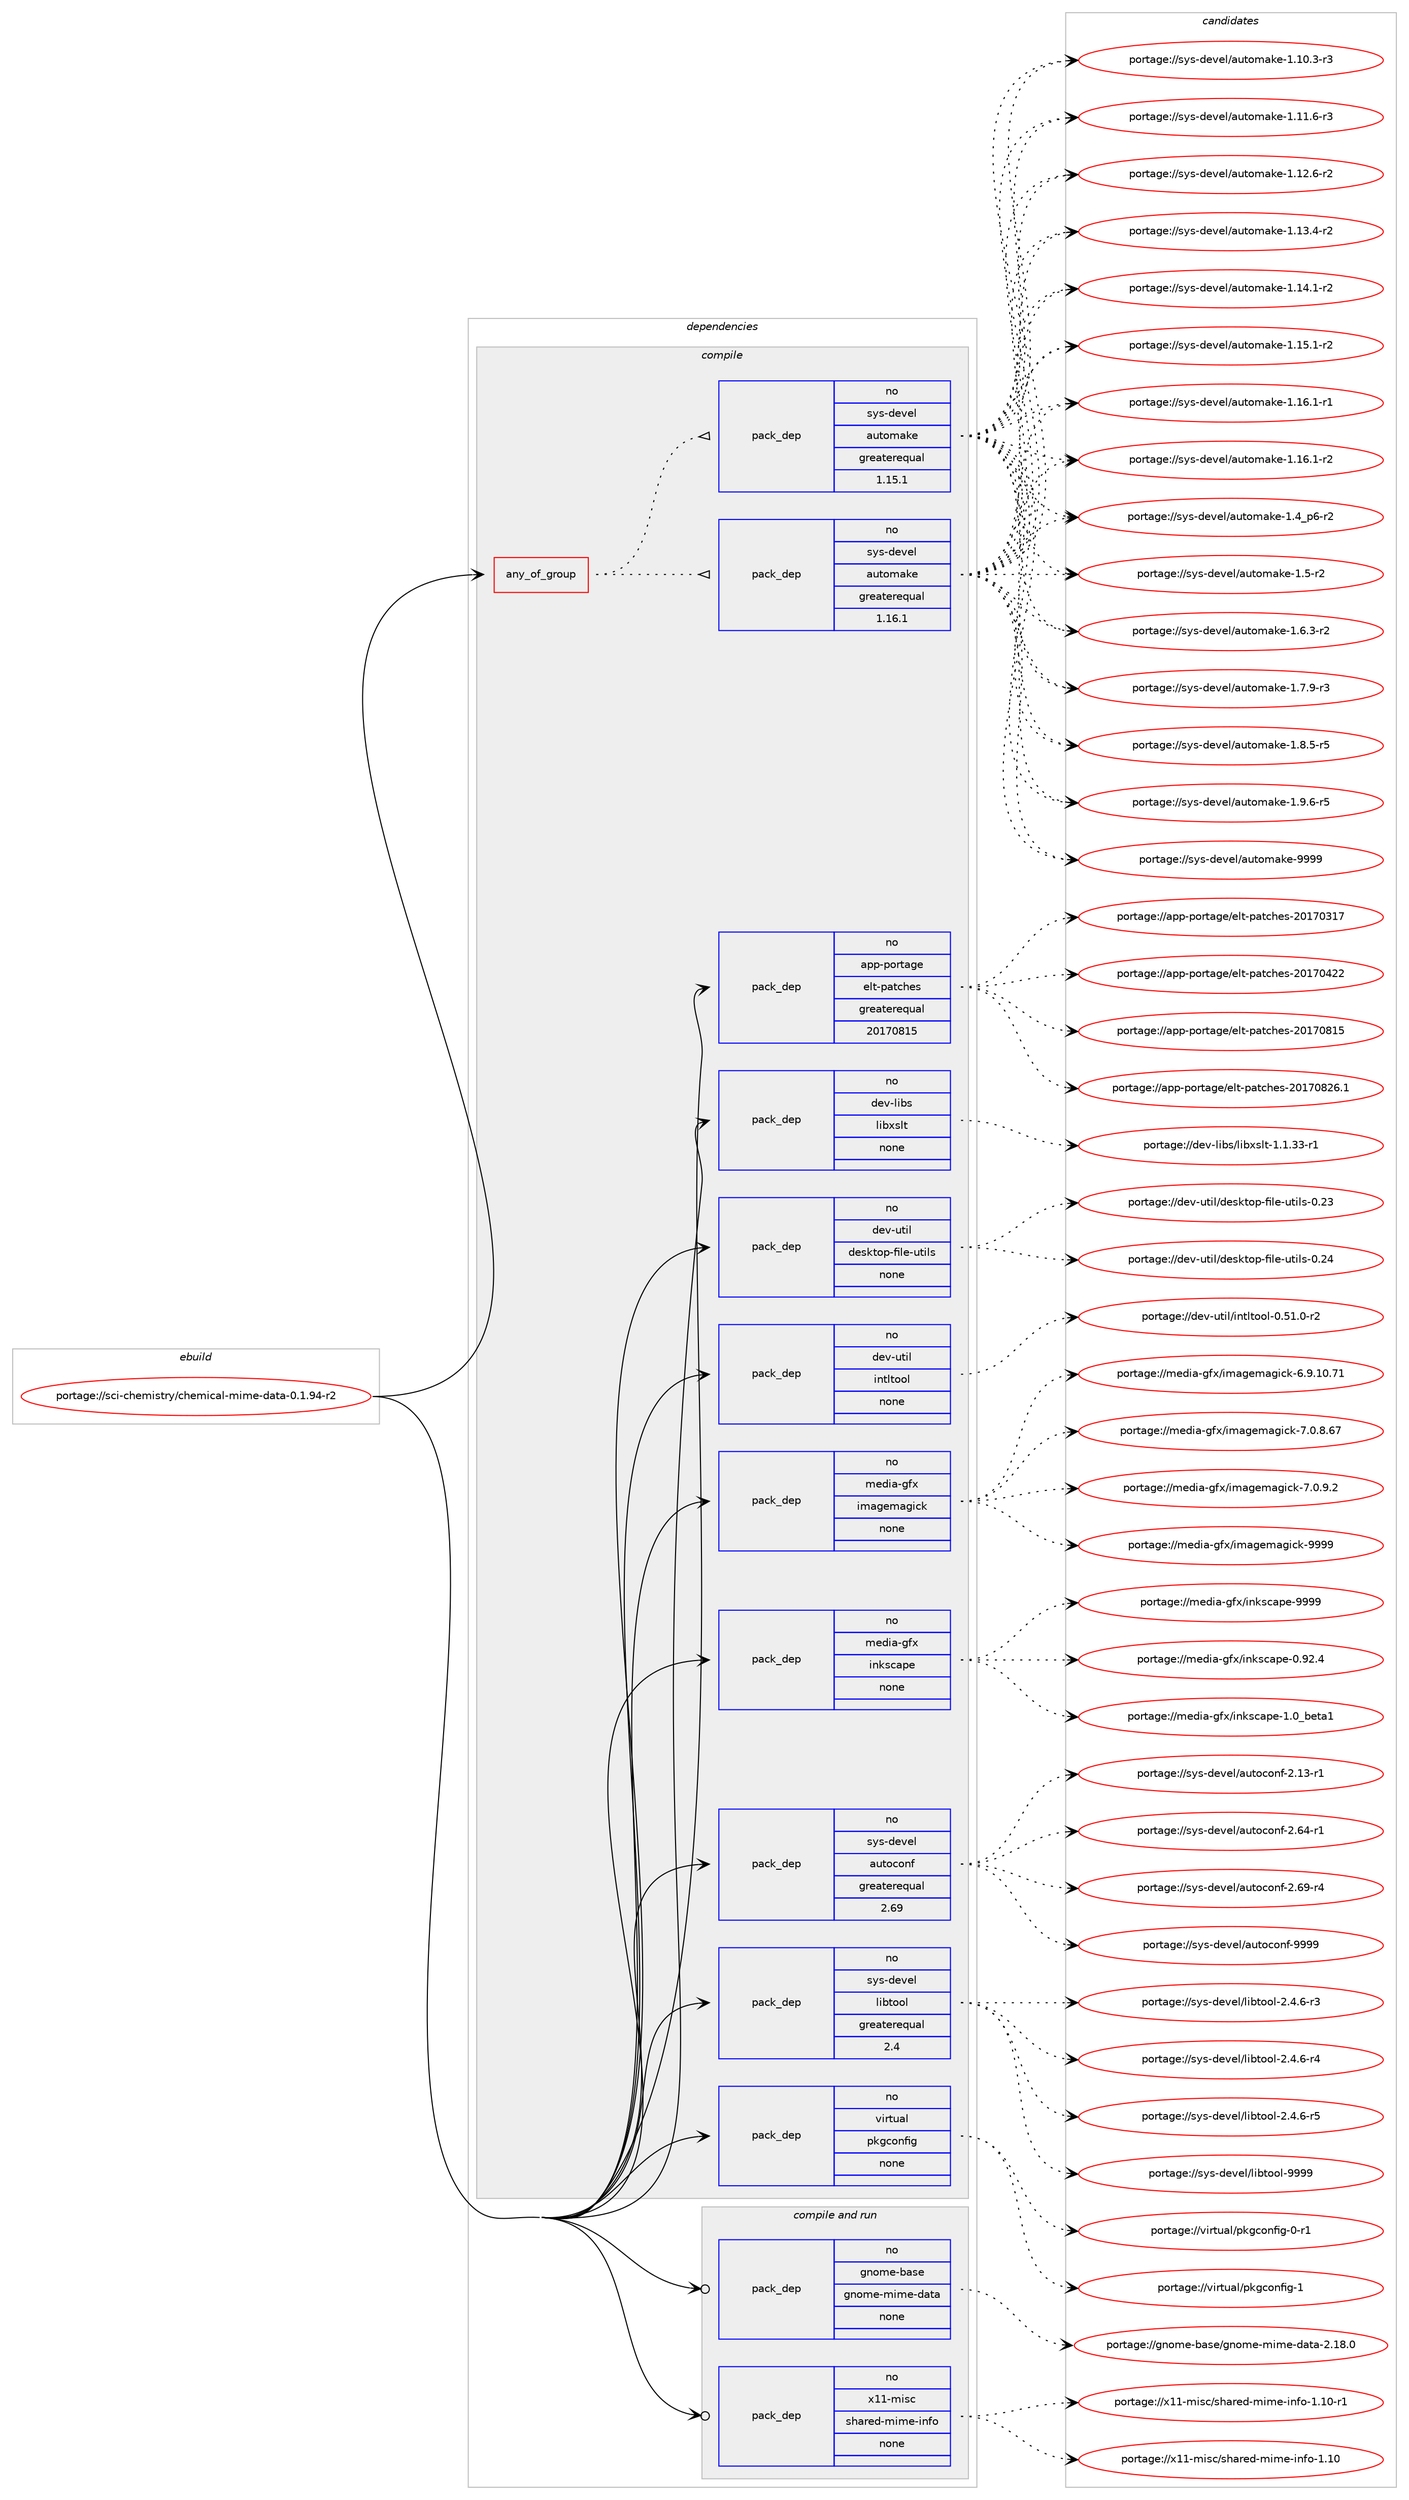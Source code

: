 digraph prolog {

# *************
# Graph options
# *************

newrank=true;
concentrate=true;
compound=true;
graph [rankdir=LR,fontname=Helvetica,fontsize=10,ranksep=1.5];#, ranksep=2.5, nodesep=0.2];
edge  [arrowhead=vee];
node  [fontname=Helvetica,fontsize=10];

# **********
# The ebuild
# **********

subgraph cluster_leftcol {
color=gray;
label=<<i>ebuild</i>>;
id [label="portage://sci-chemistry/chemical-mime-data-0.1.94-r2", color=red, width=4, href="../sci-chemistry/chemical-mime-data-0.1.94-r2.svg"];
}

# ****************
# The dependencies
# ****************

subgraph cluster_midcol {
color=gray;
label=<<i>dependencies</i>>;
subgraph cluster_compile {
fillcolor="#eeeeee";
style=filled;
label=<<i>compile</i>>;
subgraph any6309 {
dependency384245 [label=<<TABLE BORDER="0" CELLBORDER="1" CELLSPACING="0" CELLPADDING="4"><TR><TD CELLPADDING="10">any_of_group</TD></TR></TABLE>>, shape=none, color=red];subgraph pack282374 {
dependency384246 [label=<<TABLE BORDER="0" CELLBORDER="1" CELLSPACING="0" CELLPADDING="4" WIDTH="220"><TR><TD ROWSPAN="6" CELLPADDING="30">pack_dep</TD></TR><TR><TD WIDTH="110">no</TD></TR><TR><TD>sys-devel</TD></TR><TR><TD>automake</TD></TR><TR><TD>greaterequal</TD></TR><TR><TD>1.16.1</TD></TR></TABLE>>, shape=none, color=blue];
}
dependency384245:e -> dependency384246:w [weight=20,style="dotted",arrowhead="oinv"];
subgraph pack282375 {
dependency384247 [label=<<TABLE BORDER="0" CELLBORDER="1" CELLSPACING="0" CELLPADDING="4" WIDTH="220"><TR><TD ROWSPAN="6" CELLPADDING="30">pack_dep</TD></TR><TR><TD WIDTH="110">no</TD></TR><TR><TD>sys-devel</TD></TR><TR><TD>automake</TD></TR><TR><TD>greaterequal</TD></TR><TR><TD>1.15.1</TD></TR></TABLE>>, shape=none, color=blue];
}
dependency384245:e -> dependency384247:w [weight=20,style="dotted",arrowhead="oinv"];
}
id:e -> dependency384245:w [weight=20,style="solid",arrowhead="vee"];
subgraph pack282376 {
dependency384248 [label=<<TABLE BORDER="0" CELLBORDER="1" CELLSPACING="0" CELLPADDING="4" WIDTH="220"><TR><TD ROWSPAN="6" CELLPADDING="30">pack_dep</TD></TR><TR><TD WIDTH="110">no</TD></TR><TR><TD>app-portage</TD></TR><TR><TD>elt-patches</TD></TR><TR><TD>greaterequal</TD></TR><TR><TD>20170815</TD></TR></TABLE>>, shape=none, color=blue];
}
id:e -> dependency384248:w [weight=20,style="solid",arrowhead="vee"];
subgraph pack282377 {
dependency384249 [label=<<TABLE BORDER="0" CELLBORDER="1" CELLSPACING="0" CELLPADDING="4" WIDTH="220"><TR><TD ROWSPAN="6" CELLPADDING="30">pack_dep</TD></TR><TR><TD WIDTH="110">no</TD></TR><TR><TD>dev-libs</TD></TR><TR><TD>libxslt</TD></TR><TR><TD>none</TD></TR><TR><TD></TD></TR></TABLE>>, shape=none, color=blue];
}
id:e -> dependency384249:w [weight=20,style="solid",arrowhead="vee"];
subgraph pack282378 {
dependency384250 [label=<<TABLE BORDER="0" CELLBORDER="1" CELLSPACING="0" CELLPADDING="4" WIDTH="220"><TR><TD ROWSPAN="6" CELLPADDING="30">pack_dep</TD></TR><TR><TD WIDTH="110">no</TD></TR><TR><TD>dev-util</TD></TR><TR><TD>desktop-file-utils</TD></TR><TR><TD>none</TD></TR><TR><TD></TD></TR></TABLE>>, shape=none, color=blue];
}
id:e -> dependency384250:w [weight=20,style="solid",arrowhead="vee"];
subgraph pack282379 {
dependency384251 [label=<<TABLE BORDER="0" CELLBORDER="1" CELLSPACING="0" CELLPADDING="4" WIDTH="220"><TR><TD ROWSPAN="6" CELLPADDING="30">pack_dep</TD></TR><TR><TD WIDTH="110">no</TD></TR><TR><TD>dev-util</TD></TR><TR><TD>intltool</TD></TR><TR><TD>none</TD></TR><TR><TD></TD></TR></TABLE>>, shape=none, color=blue];
}
id:e -> dependency384251:w [weight=20,style="solid",arrowhead="vee"];
subgraph pack282380 {
dependency384252 [label=<<TABLE BORDER="0" CELLBORDER="1" CELLSPACING="0" CELLPADDING="4" WIDTH="220"><TR><TD ROWSPAN="6" CELLPADDING="30">pack_dep</TD></TR><TR><TD WIDTH="110">no</TD></TR><TR><TD>media-gfx</TD></TR><TR><TD>imagemagick</TD></TR><TR><TD>none</TD></TR><TR><TD></TD></TR></TABLE>>, shape=none, color=blue];
}
id:e -> dependency384252:w [weight=20,style="solid",arrowhead="vee"];
subgraph pack282381 {
dependency384253 [label=<<TABLE BORDER="0" CELLBORDER="1" CELLSPACING="0" CELLPADDING="4" WIDTH="220"><TR><TD ROWSPAN="6" CELLPADDING="30">pack_dep</TD></TR><TR><TD WIDTH="110">no</TD></TR><TR><TD>media-gfx</TD></TR><TR><TD>inkscape</TD></TR><TR><TD>none</TD></TR><TR><TD></TD></TR></TABLE>>, shape=none, color=blue];
}
id:e -> dependency384253:w [weight=20,style="solid",arrowhead="vee"];
subgraph pack282382 {
dependency384254 [label=<<TABLE BORDER="0" CELLBORDER="1" CELLSPACING="0" CELLPADDING="4" WIDTH="220"><TR><TD ROWSPAN="6" CELLPADDING="30">pack_dep</TD></TR><TR><TD WIDTH="110">no</TD></TR><TR><TD>sys-devel</TD></TR><TR><TD>autoconf</TD></TR><TR><TD>greaterequal</TD></TR><TR><TD>2.69</TD></TR></TABLE>>, shape=none, color=blue];
}
id:e -> dependency384254:w [weight=20,style="solid",arrowhead="vee"];
subgraph pack282383 {
dependency384255 [label=<<TABLE BORDER="0" CELLBORDER="1" CELLSPACING="0" CELLPADDING="4" WIDTH="220"><TR><TD ROWSPAN="6" CELLPADDING="30">pack_dep</TD></TR><TR><TD WIDTH="110">no</TD></TR><TR><TD>sys-devel</TD></TR><TR><TD>libtool</TD></TR><TR><TD>greaterequal</TD></TR><TR><TD>2.4</TD></TR></TABLE>>, shape=none, color=blue];
}
id:e -> dependency384255:w [weight=20,style="solid",arrowhead="vee"];
subgraph pack282384 {
dependency384256 [label=<<TABLE BORDER="0" CELLBORDER="1" CELLSPACING="0" CELLPADDING="4" WIDTH="220"><TR><TD ROWSPAN="6" CELLPADDING="30">pack_dep</TD></TR><TR><TD WIDTH="110">no</TD></TR><TR><TD>virtual</TD></TR><TR><TD>pkgconfig</TD></TR><TR><TD>none</TD></TR><TR><TD></TD></TR></TABLE>>, shape=none, color=blue];
}
id:e -> dependency384256:w [weight=20,style="solid",arrowhead="vee"];
}
subgraph cluster_compileandrun {
fillcolor="#eeeeee";
style=filled;
label=<<i>compile and run</i>>;
subgraph pack282385 {
dependency384257 [label=<<TABLE BORDER="0" CELLBORDER="1" CELLSPACING="0" CELLPADDING="4" WIDTH="220"><TR><TD ROWSPAN="6" CELLPADDING="30">pack_dep</TD></TR><TR><TD WIDTH="110">no</TD></TR><TR><TD>gnome-base</TD></TR><TR><TD>gnome-mime-data</TD></TR><TR><TD>none</TD></TR><TR><TD></TD></TR></TABLE>>, shape=none, color=blue];
}
id:e -> dependency384257:w [weight=20,style="solid",arrowhead="odotvee"];
subgraph pack282386 {
dependency384258 [label=<<TABLE BORDER="0" CELLBORDER="1" CELLSPACING="0" CELLPADDING="4" WIDTH="220"><TR><TD ROWSPAN="6" CELLPADDING="30">pack_dep</TD></TR><TR><TD WIDTH="110">no</TD></TR><TR><TD>x11-misc</TD></TR><TR><TD>shared-mime-info</TD></TR><TR><TD>none</TD></TR><TR><TD></TD></TR></TABLE>>, shape=none, color=blue];
}
id:e -> dependency384258:w [weight=20,style="solid",arrowhead="odotvee"];
}
subgraph cluster_run {
fillcolor="#eeeeee";
style=filled;
label=<<i>run</i>>;
}
}

# **************
# The candidates
# **************

subgraph cluster_choices {
rank=same;
color=gray;
label=<<i>candidates</i>>;

subgraph choice282374 {
color=black;
nodesep=1;
choiceportage11512111545100101118101108479711711611110997107101454946494846514511451 [label="portage://sys-devel/automake-1.10.3-r3", color=red, width=4,href="../sys-devel/automake-1.10.3-r3.svg"];
choiceportage11512111545100101118101108479711711611110997107101454946494946544511451 [label="portage://sys-devel/automake-1.11.6-r3", color=red, width=4,href="../sys-devel/automake-1.11.6-r3.svg"];
choiceportage11512111545100101118101108479711711611110997107101454946495046544511450 [label="portage://sys-devel/automake-1.12.6-r2", color=red, width=4,href="../sys-devel/automake-1.12.6-r2.svg"];
choiceportage11512111545100101118101108479711711611110997107101454946495146524511450 [label="portage://sys-devel/automake-1.13.4-r2", color=red, width=4,href="../sys-devel/automake-1.13.4-r2.svg"];
choiceportage11512111545100101118101108479711711611110997107101454946495246494511450 [label="portage://sys-devel/automake-1.14.1-r2", color=red, width=4,href="../sys-devel/automake-1.14.1-r2.svg"];
choiceportage11512111545100101118101108479711711611110997107101454946495346494511450 [label="portage://sys-devel/automake-1.15.1-r2", color=red, width=4,href="../sys-devel/automake-1.15.1-r2.svg"];
choiceportage11512111545100101118101108479711711611110997107101454946495446494511449 [label="portage://sys-devel/automake-1.16.1-r1", color=red, width=4,href="../sys-devel/automake-1.16.1-r1.svg"];
choiceportage11512111545100101118101108479711711611110997107101454946495446494511450 [label="portage://sys-devel/automake-1.16.1-r2", color=red, width=4,href="../sys-devel/automake-1.16.1-r2.svg"];
choiceportage115121115451001011181011084797117116111109971071014549465295112544511450 [label="portage://sys-devel/automake-1.4_p6-r2", color=red, width=4,href="../sys-devel/automake-1.4_p6-r2.svg"];
choiceportage11512111545100101118101108479711711611110997107101454946534511450 [label="portage://sys-devel/automake-1.5-r2", color=red, width=4,href="../sys-devel/automake-1.5-r2.svg"];
choiceportage115121115451001011181011084797117116111109971071014549465446514511450 [label="portage://sys-devel/automake-1.6.3-r2", color=red, width=4,href="../sys-devel/automake-1.6.3-r2.svg"];
choiceportage115121115451001011181011084797117116111109971071014549465546574511451 [label="portage://sys-devel/automake-1.7.9-r3", color=red, width=4,href="../sys-devel/automake-1.7.9-r3.svg"];
choiceportage115121115451001011181011084797117116111109971071014549465646534511453 [label="portage://sys-devel/automake-1.8.5-r5", color=red, width=4,href="../sys-devel/automake-1.8.5-r5.svg"];
choiceportage115121115451001011181011084797117116111109971071014549465746544511453 [label="portage://sys-devel/automake-1.9.6-r5", color=red, width=4,href="../sys-devel/automake-1.9.6-r5.svg"];
choiceportage115121115451001011181011084797117116111109971071014557575757 [label="portage://sys-devel/automake-9999", color=red, width=4,href="../sys-devel/automake-9999.svg"];
dependency384246:e -> choiceportage11512111545100101118101108479711711611110997107101454946494846514511451:w [style=dotted,weight="100"];
dependency384246:e -> choiceportage11512111545100101118101108479711711611110997107101454946494946544511451:w [style=dotted,weight="100"];
dependency384246:e -> choiceportage11512111545100101118101108479711711611110997107101454946495046544511450:w [style=dotted,weight="100"];
dependency384246:e -> choiceportage11512111545100101118101108479711711611110997107101454946495146524511450:w [style=dotted,weight="100"];
dependency384246:e -> choiceportage11512111545100101118101108479711711611110997107101454946495246494511450:w [style=dotted,weight="100"];
dependency384246:e -> choiceportage11512111545100101118101108479711711611110997107101454946495346494511450:w [style=dotted,weight="100"];
dependency384246:e -> choiceportage11512111545100101118101108479711711611110997107101454946495446494511449:w [style=dotted,weight="100"];
dependency384246:e -> choiceportage11512111545100101118101108479711711611110997107101454946495446494511450:w [style=dotted,weight="100"];
dependency384246:e -> choiceportage115121115451001011181011084797117116111109971071014549465295112544511450:w [style=dotted,weight="100"];
dependency384246:e -> choiceportage11512111545100101118101108479711711611110997107101454946534511450:w [style=dotted,weight="100"];
dependency384246:e -> choiceportage115121115451001011181011084797117116111109971071014549465446514511450:w [style=dotted,weight="100"];
dependency384246:e -> choiceportage115121115451001011181011084797117116111109971071014549465546574511451:w [style=dotted,weight="100"];
dependency384246:e -> choiceportage115121115451001011181011084797117116111109971071014549465646534511453:w [style=dotted,weight="100"];
dependency384246:e -> choiceportage115121115451001011181011084797117116111109971071014549465746544511453:w [style=dotted,weight="100"];
dependency384246:e -> choiceportage115121115451001011181011084797117116111109971071014557575757:w [style=dotted,weight="100"];
}
subgraph choice282375 {
color=black;
nodesep=1;
choiceportage11512111545100101118101108479711711611110997107101454946494846514511451 [label="portage://sys-devel/automake-1.10.3-r3", color=red, width=4,href="../sys-devel/automake-1.10.3-r3.svg"];
choiceportage11512111545100101118101108479711711611110997107101454946494946544511451 [label="portage://sys-devel/automake-1.11.6-r3", color=red, width=4,href="../sys-devel/automake-1.11.6-r3.svg"];
choiceportage11512111545100101118101108479711711611110997107101454946495046544511450 [label="portage://sys-devel/automake-1.12.6-r2", color=red, width=4,href="../sys-devel/automake-1.12.6-r2.svg"];
choiceportage11512111545100101118101108479711711611110997107101454946495146524511450 [label="portage://sys-devel/automake-1.13.4-r2", color=red, width=4,href="../sys-devel/automake-1.13.4-r2.svg"];
choiceportage11512111545100101118101108479711711611110997107101454946495246494511450 [label="portage://sys-devel/automake-1.14.1-r2", color=red, width=4,href="../sys-devel/automake-1.14.1-r2.svg"];
choiceportage11512111545100101118101108479711711611110997107101454946495346494511450 [label="portage://sys-devel/automake-1.15.1-r2", color=red, width=4,href="../sys-devel/automake-1.15.1-r2.svg"];
choiceportage11512111545100101118101108479711711611110997107101454946495446494511449 [label="portage://sys-devel/automake-1.16.1-r1", color=red, width=4,href="../sys-devel/automake-1.16.1-r1.svg"];
choiceportage11512111545100101118101108479711711611110997107101454946495446494511450 [label="portage://sys-devel/automake-1.16.1-r2", color=red, width=4,href="../sys-devel/automake-1.16.1-r2.svg"];
choiceportage115121115451001011181011084797117116111109971071014549465295112544511450 [label="portage://sys-devel/automake-1.4_p6-r2", color=red, width=4,href="../sys-devel/automake-1.4_p6-r2.svg"];
choiceportage11512111545100101118101108479711711611110997107101454946534511450 [label="portage://sys-devel/automake-1.5-r2", color=red, width=4,href="../sys-devel/automake-1.5-r2.svg"];
choiceportage115121115451001011181011084797117116111109971071014549465446514511450 [label="portage://sys-devel/automake-1.6.3-r2", color=red, width=4,href="../sys-devel/automake-1.6.3-r2.svg"];
choiceportage115121115451001011181011084797117116111109971071014549465546574511451 [label="portage://sys-devel/automake-1.7.9-r3", color=red, width=4,href="../sys-devel/automake-1.7.9-r3.svg"];
choiceportage115121115451001011181011084797117116111109971071014549465646534511453 [label="portage://sys-devel/automake-1.8.5-r5", color=red, width=4,href="../sys-devel/automake-1.8.5-r5.svg"];
choiceportage115121115451001011181011084797117116111109971071014549465746544511453 [label="portage://sys-devel/automake-1.9.6-r5", color=red, width=4,href="../sys-devel/automake-1.9.6-r5.svg"];
choiceportage115121115451001011181011084797117116111109971071014557575757 [label="portage://sys-devel/automake-9999", color=red, width=4,href="../sys-devel/automake-9999.svg"];
dependency384247:e -> choiceportage11512111545100101118101108479711711611110997107101454946494846514511451:w [style=dotted,weight="100"];
dependency384247:e -> choiceportage11512111545100101118101108479711711611110997107101454946494946544511451:w [style=dotted,weight="100"];
dependency384247:e -> choiceportage11512111545100101118101108479711711611110997107101454946495046544511450:w [style=dotted,weight="100"];
dependency384247:e -> choiceportage11512111545100101118101108479711711611110997107101454946495146524511450:w [style=dotted,weight="100"];
dependency384247:e -> choiceportage11512111545100101118101108479711711611110997107101454946495246494511450:w [style=dotted,weight="100"];
dependency384247:e -> choiceportage11512111545100101118101108479711711611110997107101454946495346494511450:w [style=dotted,weight="100"];
dependency384247:e -> choiceportage11512111545100101118101108479711711611110997107101454946495446494511449:w [style=dotted,weight="100"];
dependency384247:e -> choiceportage11512111545100101118101108479711711611110997107101454946495446494511450:w [style=dotted,weight="100"];
dependency384247:e -> choiceportage115121115451001011181011084797117116111109971071014549465295112544511450:w [style=dotted,weight="100"];
dependency384247:e -> choiceportage11512111545100101118101108479711711611110997107101454946534511450:w [style=dotted,weight="100"];
dependency384247:e -> choiceportage115121115451001011181011084797117116111109971071014549465446514511450:w [style=dotted,weight="100"];
dependency384247:e -> choiceportage115121115451001011181011084797117116111109971071014549465546574511451:w [style=dotted,weight="100"];
dependency384247:e -> choiceportage115121115451001011181011084797117116111109971071014549465646534511453:w [style=dotted,weight="100"];
dependency384247:e -> choiceportage115121115451001011181011084797117116111109971071014549465746544511453:w [style=dotted,weight="100"];
dependency384247:e -> choiceportage115121115451001011181011084797117116111109971071014557575757:w [style=dotted,weight="100"];
}
subgraph choice282376 {
color=black;
nodesep=1;
choiceportage97112112451121111141169710310147101108116451129711699104101115455048495548514955 [label="portage://app-portage/elt-patches-20170317", color=red, width=4,href="../app-portage/elt-patches-20170317.svg"];
choiceportage97112112451121111141169710310147101108116451129711699104101115455048495548525050 [label="portage://app-portage/elt-patches-20170422", color=red, width=4,href="../app-portage/elt-patches-20170422.svg"];
choiceportage97112112451121111141169710310147101108116451129711699104101115455048495548564953 [label="portage://app-portage/elt-patches-20170815", color=red, width=4,href="../app-portage/elt-patches-20170815.svg"];
choiceportage971121124511211111411697103101471011081164511297116991041011154550484955485650544649 [label="portage://app-portage/elt-patches-20170826.1", color=red, width=4,href="../app-portage/elt-patches-20170826.1.svg"];
dependency384248:e -> choiceportage97112112451121111141169710310147101108116451129711699104101115455048495548514955:w [style=dotted,weight="100"];
dependency384248:e -> choiceportage97112112451121111141169710310147101108116451129711699104101115455048495548525050:w [style=dotted,weight="100"];
dependency384248:e -> choiceportage97112112451121111141169710310147101108116451129711699104101115455048495548564953:w [style=dotted,weight="100"];
dependency384248:e -> choiceportage971121124511211111411697103101471011081164511297116991041011154550484955485650544649:w [style=dotted,weight="100"];
}
subgraph choice282377 {
color=black;
nodesep=1;
choiceportage10010111845108105981154710810598120115108116454946494651514511449 [label="portage://dev-libs/libxslt-1.1.33-r1", color=red, width=4,href="../dev-libs/libxslt-1.1.33-r1.svg"];
dependency384249:e -> choiceportage10010111845108105981154710810598120115108116454946494651514511449:w [style=dotted,weight="100"];
}
subgraph choice282378 {
color=black;
nodesep=1;
choiceportage100101118451171161051084710010111510711611111245102105108101451171161051081154548465051 [label="portage://dev-util/desktop-file-utils-0.23", color=red, width=4,href="../dev-util/desktop-file-utils-0.23.svg"];
choiceportage100101118451171161051084710010111510711611111245102105108101451171161051081154548465052 [label="portage://dev-util/desktop-file-utils-0.24", color=red, width=4,href="../dev-util/desktop-file-utils-0.24.svg"];
dependency384250:e -> choiceportage100101118451171161051084710010111510711611111245102105108101451171161051081154548465051:w [style=dotted,weight="100"];
dependency384250:e -> choiceportage100101118451171161051084710010111510711611111245102105108101451171161051081154548465052:w [style=dotted,weight="100"];
}
subgraph choice282379 {
color=black;
nodesep=1;
choiceportage1001011184511711610510847105110116108116111111108454846534946484511450 [label="portage://dev-util/intltool-0.51.0-r2", color=red, width=4,href="../dev-util/intltool-0.51.0-r2.svg"];
dependency384251:e -> choiceportage1001011184511711610510847105110116108116111111108454846534946484511450:w [style=dotted,weight="100"];
}
subgraph choice282380 {
color=black;
nodesep=1;
choiceportage10910110010597451031021204710510997103101109971031059910745544657464948465549 [label="portage://media-gfx/imagemagick-6.9.10.71", color=red, width=4,href="../media-gfx/imagemagick-6.9.10.71.svg"];
choiceportage109101100105974510310212047105109971031011099710310599107455546484656465455 [label="portage://media-gfx/imagemagick-7.0.8.67", color=red, width=4,href="../media-gfx/imagemagick-7.0.8.67.svg"];
choiceportage1091011001059745103102120471051099710310110997103105991074555464846574650 [label="portage://media-gfx/imagemagick-7.0.9.2", color=red, width=4,href="../media-gfx/imagemagick-7.0.9.2.svg"];
choiceportage1091011001059745103102120471051099710310110997103105991074557575757 [label="portage://media-gfx/imagemagick-9999", color=red, width=4,href="../media-gfx/imagemagick-9999.svg"];
dependency384252:e -> choiceportage10910110010597451031021204710510997103101109971031059910745544657464948465549:w [style=dotted,weight="100"];
dependency384252:e -> choiceportage109101100105974510310212047105109971031011099710310599107455546484656465455:w [style=dotted,weight="100"];
dependency384252:e -> choiceportage1091011001059745103102120471051099710310110997103105991074555464846574650:w [style=dotted,weight="100"];
dependency384252:e -> choiceportage1091011001059745103102120471051099710310110997103105991074557575757:w [style=dotted,weight="100"];
}
subgraph choice282381 {
color=black;
nodesep=1;
choiceportage109101100105974510310212047105110107115999711210145484657504652 [label="portage://media-gfx/inkscape-0.92.4", color=red, width=4,href="../media-gfx/inkscape-0.92.4.svg"];
choiceportage10910110010597451031021204710511010711599971121014549464895981011169749 [label="portage://media-gfx/inkscape-1.0_beta1", color=red, width=4,href="../media-gfx/inkscape-1.0_beta1.svg"];
choiceportage10910110010597451031021204710511010711599971121014557575757 [label="portage://media-gfx/inkscape-9999", color=red, width=4,href="../media-gfx/inkscape-9999.svg"];
dependency384253:e -> choiceportage109101100105974510310212047105110107115999711210145484657504652:w [style=dotted,weight="100"];
dependency384253:e -> choiceportage10910110010597451031021204710511010711599971121014549464895981011169749:w [style=dotted,weight="100"];
dependency384253:e -> choiceportage10910110010597451031021204710511010711599971121014557575757:w [style=dotted,weight="100"];
}
subgraph choice282382 {
color=black;
nodesep=1;
choiceportage1151211154510010111810110847971171161119911111010245504649514511449 [label="portage://sys-devel/autoconf-2.13-r1", color=red, width=4,href="../sys-devel/autoconf-2.13-r1.svg"];
choiceportage1151211154510010111810110847971171161119911111010245504654524511449 [label="portage://sys-devel/autoconf-2.64-r1", color=red, width=4,href="../sys-devel/autoconf-2.64-r1.svg"];
choiceportage1151211154510010111810110847971171161119911111010245504654574511452 [label="portage://sys-devel/autoconf-2.69-r4", color=red, width=4,href="../sys-devel/autoconf-2.69-r4.svg"];
choiceportage115121115451001011181011084797117116111991111101024557575757 [label="portage://sys-devel/autoconf-9999", color=red, width=4,href="../sys-devel/autoconf-9999.svg"];
dependency384254:e -> choiceportage1151211154510010111810110847971171161119911111010245504649514511449:w [style=dotted,weight="100"];
dependency384254:e -> choiceportage1151211154510010111810110847971171161119911111010245504654524511449:w [style=dotted,weight="100"];
dependency384254:e -> choiceportage1151211154510010111810110847971171161119911111010245504654574511452:w [style=dotted,weight="100"];
dependency384254:e -> choiceportage115121115451001011181011084797117116111991111101024557575757:w [style=dotted,weight="100"];
}
subgraph choice282383 {
color=black;
nodesep=1;
choiceportage1151211154510010111810110847108105981161111111084550465246544511451 [label="portage://sys-devel/libtool-2.4.6-r3", color=red, width=4,href="../sys-devel/libtool-2.4.6-r3.svg"];
choiceportage1151211154510010111810110847108105981161111111084550465246544511452 [label="portage://sys-devel/libtool-2.4.6-r4", color=red, width=4,href="../sys-devel/libtool-2.4.6-r4.svg"];
choiceportage1151211154510010111810110847108105981161111111084550465246544511453 [label="portage://sys-devel/libtool-2.4.6-r5", color=red, width=4,href="../sys-devel/libtool-2.4.6-r5.svg"];
choiceportage1151211154510010111810110847108105981161111111084557575757 [label="portage://sys-devel/libtool-9999", color=red, width=4,href="../sys-devel/libtool-9999.svg"];
dependency384255:e -> choiceportage1151211154510010111810110847108105981161111111084550465246544511451:w [style=dotted,weight="100"];
dependency384255:e -> choiceportage1151211154510010111810110847108105981161111111084550465246544511452:w [style=dotted,weight="100"];
dependency384255:e -> choiceportage1151211154510010111810110847108105981161111111084550465246544511453:w [style=dotted,weight="100"];
dependency384255:e -> choiceportage1151211154510010111810110847108105981161111111084557575757:w [style=dotted,weight="100"];
}
subgraph choice282384 {
color=black;
nodesep=1;
choiceportage11810511411611797108471121071039911111010210510345484511449 [label="portage://virtual/pkgconfig-0-r1", color=red, width=4,href="../virtual/pkgconfig-0-r1.svg"];
choiceportage1181051141161179710847112107103991111101021051034549 [label="portage://virtual/pkgconfig-1", color=red, width=4,href="../virtual/pkgconfig-1.svg"];
dependency384256:e -> choiceportage11810511411611797108471121071039911111010210510345484511449:w [style=dotted,weight="100"];
dependency384256:e -> choiceportage1181051141161179710847112107103991111101021051034549:w [style=dotted,weight="100"];
}
subgraph choice282385 {
color=black;
nodesep=1;
choiceportage103110111109101459897115101471031101111091014510910510910145100971169745504649564648 [label="portage://gnome-base/gnome-mime-data-2.18.0", color=red, width=4,href="../gnome-base/gnome-mime-data-2.18.0.svg"];
dependency384257:e -> choiceportage103110111109101459897115101471031101111091014510910510910145100971169745504649564648:w [style=dotted,weight="100"];
}
subgraph choice282386 {
color=black;
nodesep=1;
choiceportage12049494510910511599471151049711410110045109105109101451051101021114549464948 [label="portage://x11-misc/shared-mime-info-1.10", color=red, width=4,href="../x11-misc/shared-mime-info-1.10.svg"];
choiceportage120494945109105115994711510497114101100451091051091014510511010211145494649484511449 [label="portage://x11-misc/shared-mime-info-1.10-r1", color=red, width=4,href="../x11-misc/shared-mime-info-1.10-r1.svg"];
dependency384258:e -> choiceportage12049494510910511599471151049711410110045109105109101451051101021114549464948:w [style=dotted,weight="100"];
dependency384258:e -> choiceportage120494945109105115994711510497114101100451091051091014510511010211145494649484511449:w [style=dotted,weight="100"];
}
}

}
